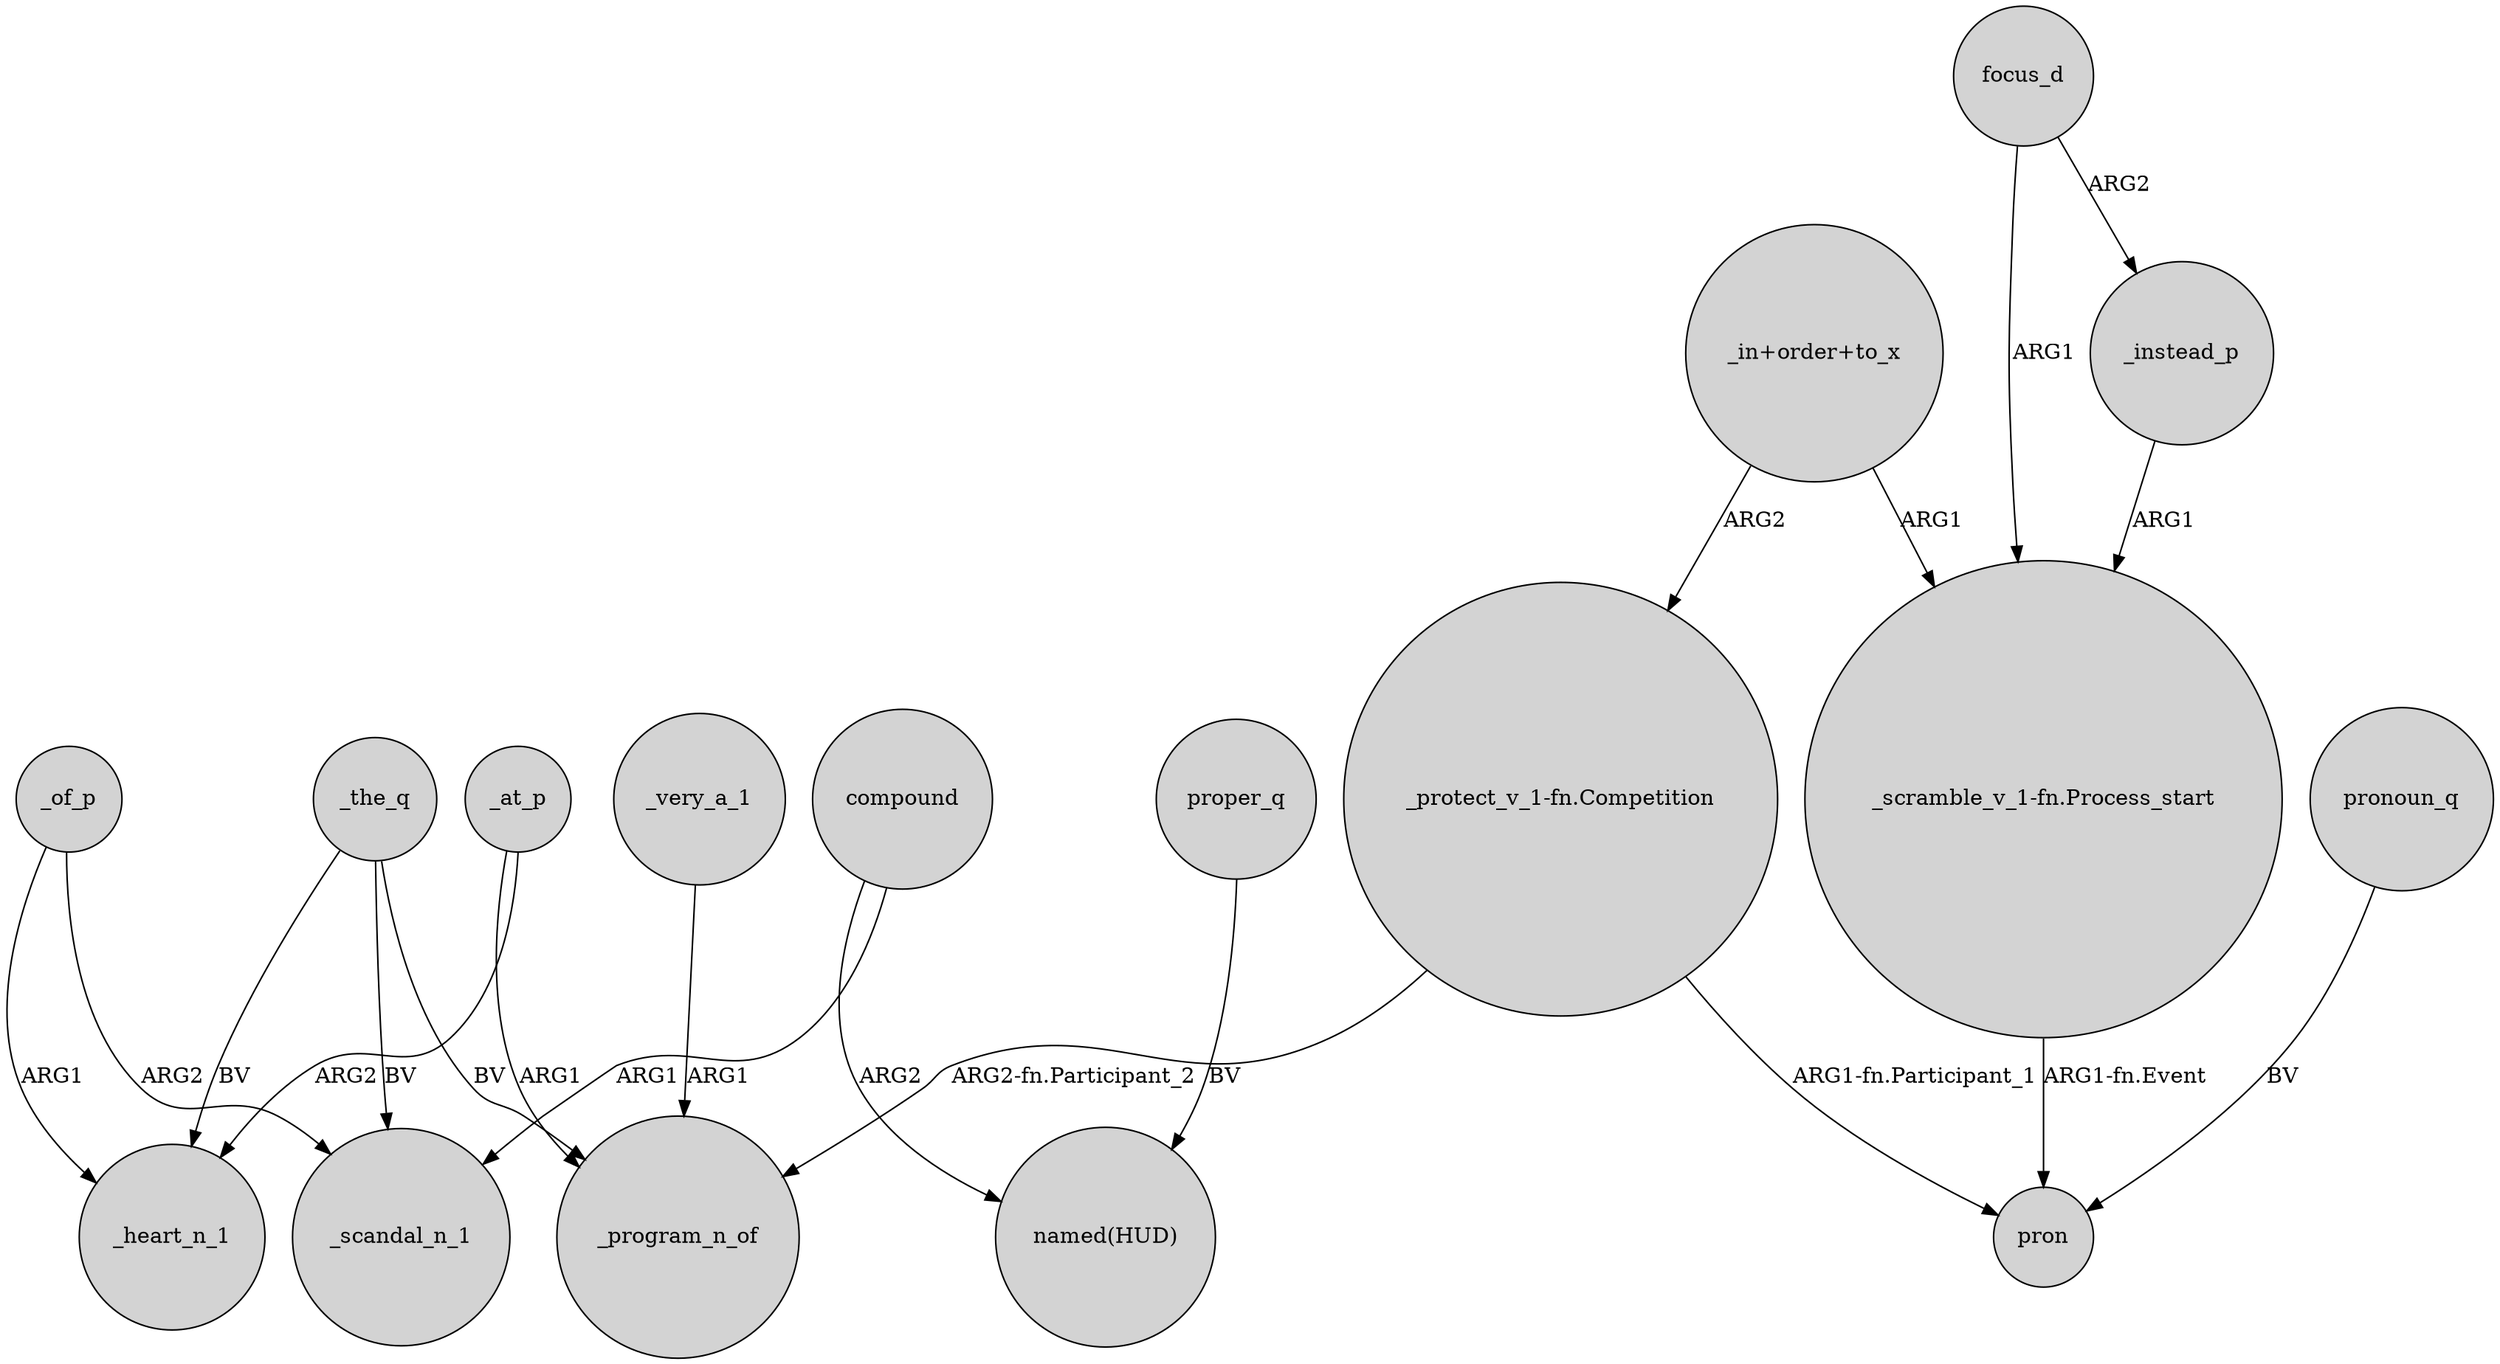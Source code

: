 digraph {
	node [shape=circle style=filled]
	_at_p -> _heart_n_1 [label=ARG2]
	_of_p -> _heart_n_1 [label=ARG1]
	focus_d -> _instead_p [label=ARG2]
	proper_q -> "named(HUD)" [label=BV]
	"_in+order+to_x" -> "_scramble_v_1-fn.Process_start" [label=ARG1]
	"_scramble_v_1-fn.Process_start" -> pron [label="ARG1-fn.Event"]
	pronoun_q -> pron [label=BV]
	_of_p -> _scandal_n_1 [label=ARG2]
	_very_a_1 -> _program_n_of [label=ARG1]
	focus_d -> "_scramble_v_1-fn.Process_start" [label=ARG1]
	"_in+order+to_x" -> "_protect_v_1-fn.Competition" [label=ARG2]
	_the_q -> _scandal_n_1 [label=BV]
	_the_q -> _program_n_of [label=BV]
	_instead_p -> "_scramble_v_1-fn.Process_start" [label=ARG1]
	compound -> "named(HUD)" [label=ARG2]
	"_protect_v_1-fn.Competition" -> pron [label="ARG1-fn.Participant_1"]
	compound -> _scandal_n_1 [label=ARG1]
	_at_p -> _program_n_of [label=ARG1]
	"_protect_v_1-fn.Competition" -> _program_n_of [label="ARG2-fn.Participant_2"]
	_the_q -> _heart_n_1 [label=BV]
}
